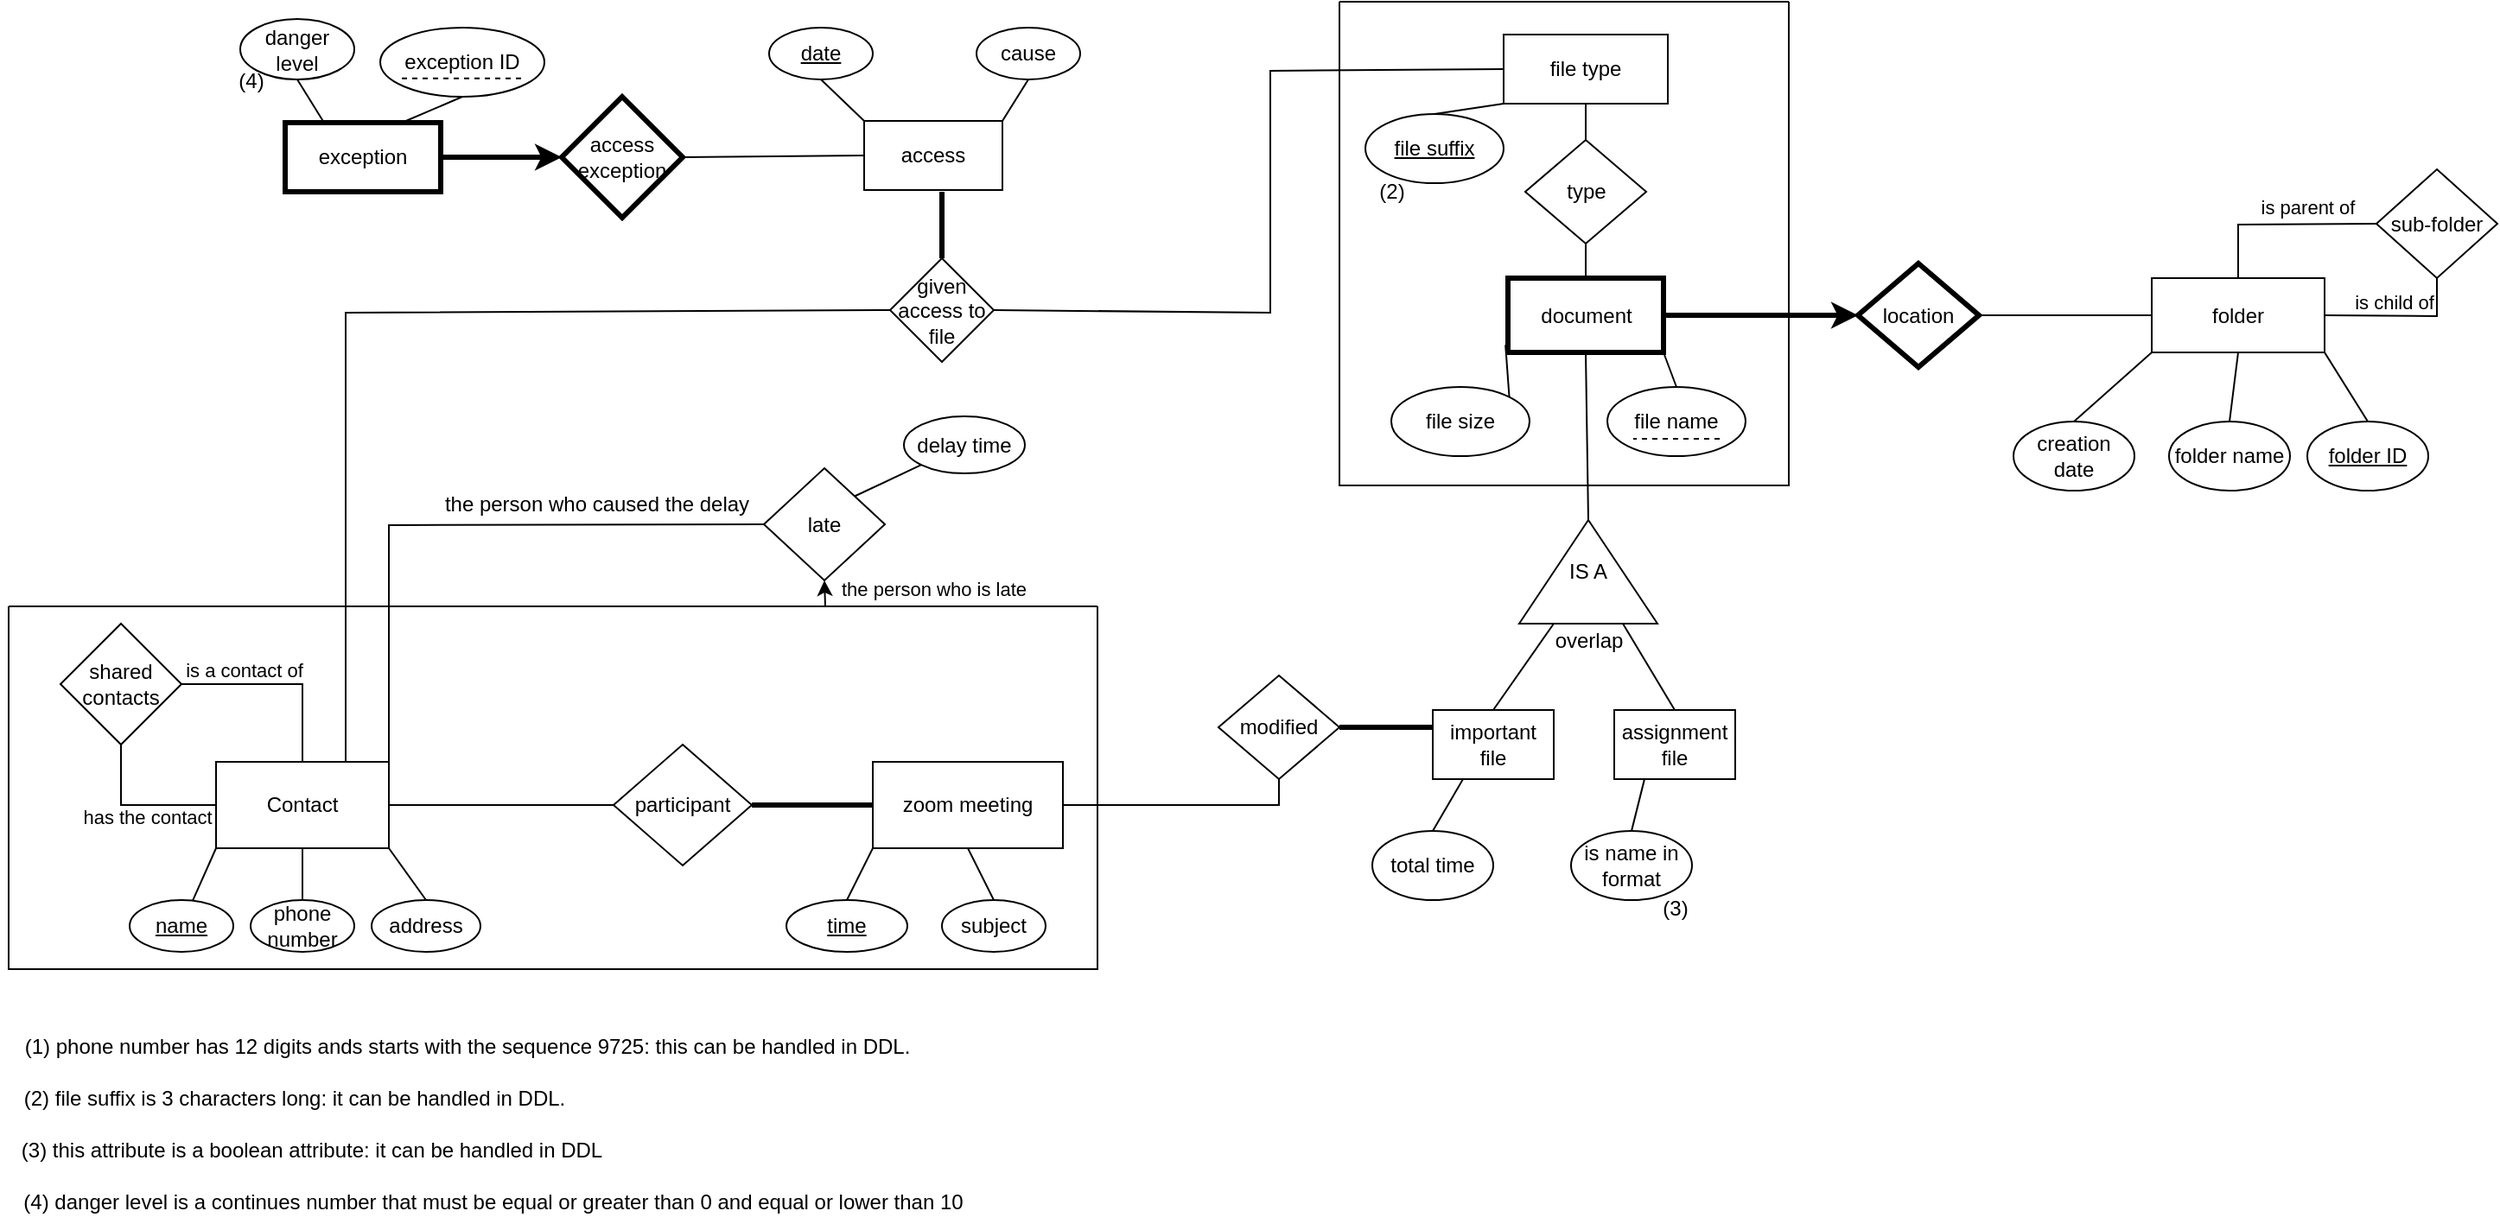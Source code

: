 <mxfile version="26.0.3">
  <diagram id="C5RBs43oDa-KdzZeNtuy" name="Page-1">
    <mxGraphModel dx="2484" dy="505" grid="1" gridSize="10" guides="1" tooltips="1" connect="1" arrows="1" fold="1" page="1" pageScale="1" pageWidth="827" pageHeight="1169" math="0" shadow="0">
      <root>
        <mxCell id="WIyWlLk6GJQsqaUBKTNV-0" />
        <mxCell id="WIyWlLk6GJQsqaUBKTNV-1" parent="WIyWlLk6GJQsqaUBKTNV-0" />
        <mxCell id="j0SL_xLkmIAa-dE_FRkC-13" value="zoom meeting" style="rounded=0;whiteSpace=wrap;html=1;" parent="WIyWlLk6GJQsqaUBKTNV-1" vertex="1">
          <mxGeometry x="-1040" y="460" width="110" height="50" as="geometry" />
        </mxCell>
        <mxCell id="j0SL_xLkmIAa-dE_FRkC-14" value="&lt;u&gt;time&lt;/u&gt;" style="ellipse;whiteSpace=wrap;html=1;" parent="WIyWlLk6GJQsqaUBKTNV-1" vertex="1">
          <mxGeometry x="-1090" y="540" width="70" height="30" as="geometry" />
        </mxCell>
        <mxCell id="j0SL_xLkmIAa-dE_FRkC-15" value="" style="endArrow=none;html=1;rounded=0;exitX=0.5;exitY=0;exitDx=0;exitDy=0;entryX=0;entryY=1;entryDx=0;entryDy=0;" parent="WIyWlLk6GJQsqaUBKTNV-1" source="j0SL_xLkmIAa-dE_FRkC-14" target="j0SL_xLkmIAa-dE_FRkC-13" edge="1">
          <mxGeometry width="50" height="50" relative="1" as="geometry">
            <mxPoint x="-1170" y="510" as="sourcePoint" />
            <mxPoint x="-1120" y="460" as="targetPoint" />
          </mxGeometry>
        </mxCell>
        <mxCell id="j0SL_xLkmIAa-dE_FRkC-17" value="subject" style="ellipse;whiteSpace=wrap;html=1;" parent="WIyWlLk6GJQsqaUBKTNV-1" vertex="1">
          <mxGeometry x="-1000" y="540" width="60" height="30" as="geometry" />
        </mxCell>
        <mxCell id="j0SL_xLkmIAa-dE_FRkC-18" value="" style="endArrow=none;html=1;rounded=0;entryX=0.5;entryY=1;entryDx=0;entryDy=0;exitX=0.5;exitY=0;exitDx=0;exitDy=0;" parent="WIyWlLk6GJQsqaUBKTNV-1" source="j0SL_xLkmIAa-dE_FRkC-17" target="j0SL_xLkmIAa-dE_FRkC-13" edge="1">
          <mxGeometry width="50" height="50" relative="1" as="geometry">
            <mxPoint x="-1170" y="510" as="sourcePoint" />
            <mxPoint x="-1120" y="460" as="targetPoint" />
          </mxGeometry>
        </mxCell>
        <mxCell id="j0SL_xLkmIAa-dE_FRkC-19" value="participant" style="rhombus;whiteSpace=wrap;html=1;" parent="WIyWlLk6GJQsqaUBKTNV-1" vertex="1">
          <mxGeometry x="-1190" y="450" width="80" height="70" as="geometry" />
        </mxCell>
        <mxCell id="j0SL_xLkmIAa-dE_FRkC-22" value="" style="endArrow=none;html=1;rounded=0;exitX=1;exitY=0.5;exitDx=0;exitDy=0;entryX=0;entryY=0.5;entryDx=0;entryDy=0;strokeWidth=3;" parent="WIyWlLk6GJQsqaUBKTNV-1" source="j0SL_xLkmIAa-dE_FRkC-19" target="j0SL_xLkmIAa-dE_FRkC-13" edge="1">
          <mxGeometry width="50" height="50" relative="1" as="geometry">
            <mxPoint x="-1170" y="510" as="sourcePoint" />
            <mxPoint x="-1120" y="460" as="targetPoint" />
          </mxGeometry>
        </mxCell>
        <mxCell id="j0SL_xLkmIAa-dE_FRkC-25" value="" style="endArrow=none;html=1;rounded=0;entryX=0;entryY=0.5;entryDx=0;entryDy=0;exitX=1;exitY=0.5;exitDx=0;exitDy=0;" parent="WIyWlLk6GJQsqaUBKTNV-1" source="j0SL_xLkmIAa-dE_FRkC-0" target="j0SL_xLkmIAa-dE_FRkC-19" edge="1">
          <mxGeometry width="50" height="50" relative="1" as="geometry">
            <mxPoint x="-1250" y="485" as="sourcePoint" />
            <mxPoint x="-1210" y="460" as="targetPoint" />
          </mxGeometry>
        </mxCell>
        <mxCell id="j0SL_xLkmIAa-dE_FRkC-45" value="late" style="rhombus;whiteSpace=wrap;html=1;strokeWidth=1;" parent="WIyWlLk6GJQsqaUBKTNV-1" vertex="1">
          <mxGeometry x="-1103" y="290" width="70" height="65" as="geometry" />
        </mxCell>
        <mxCell id="j0SL_xLkmIAa-dE_FRkC-47" value="" style="endArrow=none;html=1;rounded=0;entryX=0;entryY=0.5;entryDx=0;entryDy=0;exitX=1;exitY=0;exitDx=0;exitDy=0;" parent="WIyWlLk6GJQsqaUBKTNV-1" source="j0SL_xLkmIAa-dE_FRkC-0" target="j0SL_xLkmIAa-dE_FRkC-45" edge="1">
          <mxGeometry width="50" height="50" relative="1" as="geometry">
            <mxPoint x="-1320" y="375" as="sourcePoint" />
            <mxPoint x="-980" y="340" as="targetPoint" />
            <Array as="points">
              <mxPoint x="-1320" y="323" />
            </Array>
          </mxGeometry>
        </mxCell>
        <mxCell id="j0SL_xLkmIAa-dE_FRkC-49" value="the person who is late" style="edgeLabel;html=1;align=center;verticalAlign=middle;resizable=0;points=[];" parent="j0SL_xLkmIAa-dE_FRkC-47" vertex="1" connectable="0">
          <mxGeometry x="0.348" y="3" relative="1" as="geometry">
            <mxPoint x="213" y="40" as="offset" />
          </mxGeometry>
        </mxCell>
        <mxCell id="j0SL_xLkmIAa-dE_FRkC-51" value="" style="endArrow=none;html=1;rounded=0;exitX=1;exitY=0;exitDx=0;exitDy=0;" parent="WIyWlLk6GJQsqaUBKTNV-1" source="j0SL_xLkmIAa-dE_FRkC-45" target="j0SL_xLkmIAa-dE_FRkC-52" edge="1">
          <mxGeometry width="50" height="50" relative="1" as="geometry">
            <mxPoint x="-902" y="335" as="sourcePoint" />
            <mxPoint x="-872" y="343" as="targetPoint" />
          </mxGeometry>
        </mxCell>
        <mxCell id="j0SL_xLkmIAa-dE_FRkC-52" value="delay time" style="ellipse;whiteSpace=wrap;html=1;" parent="WIyWlLk6GJQsqaUBKTNV-1" vertex="1">
          <mxGeometry x="-1022" y="260" width="70" height="33" as="geometry" />
        </mxCell>
        <mxCell id="j0SL_xLkmIAa-dE_FRkC-53" value="folder" style="rounded=0;whiteSpace=wrap;html=1;" parent="WIyWlLk6GJQsqaUBKTNV-1" vertex="1">
          <mxGeometry x="-300" y="180" width="100" height="43" as="geometry" />
        </mxCell>
        <mxCell id="j0SL_xLkmIAa-dE_FRkC-54" value="&lt;u&gt;folder ID&lt;/u&gt;" style="ellipse;whiteSpace=wrap;html=1;" parent="WIyWlLk6GJQsqaUBKTNV-1" vertex="1">
          <mxGeometry x="-210" y="263" width="70" height="40" as="geometry" />
        </mxCell>
        <mxCell id="j0SL_xLkmIAa-dE_FRkC-55" value="" style="endArrow=none;html=1;rounded=0;entryX=1;entryY=1;entryDx=0;entryDy=0;exitX=0.5;exitY=0;exitDx=0;exitDy=0;" parent="WIyWlLk6GJQsqaUBKTNV-1" source="j0SL_xLkmIAa-dE_FRkC-54" target="j0SL_xLkmIAa-dE_FRkC-53" edge="1">
          <mxGeometry width="50" height="50" relative="1" as="geometry">
            <mxPoint x="-150" y="313" as="sourcePoint" />
            <mxPoint x="-100" y="263" as="targetPoint" />
          </mxGeometry>
        </mxCell>
        <mxCell id="j0SL_xLkmIAa-dE_FRkC-56" value="folder name" style="ellipse;whiteSpace=wrap;html=1;" parent="WIyWlLk6GJQsqaUBKTNV-1" vertex="1">
          <mxGeometry x="-290" y="263" width="70" height="40" as="geometry" />
        </mxCell>
        <mxCell id="j0SL_xLkmIAa-dE_FRkC-57" value="" style="endArrow=none;html=1;rounded=0;entryX=0.5;entryY=1;entryDx=0;entryDy=0;exitX=0.5;exitY=0;exitDx=0;exitDy=0;" parent="WIyWlLk6GJQsqaUBKTNV-1" source="j0SL_xLkmIAa-dE_FRkC-56" target="j0SL_xLkmIAa-dE_FRkC-53" edge="1">
          <mxGeometry width="50" height="50" relative="1" as="geometry">
            <mxPoint x="-150" y="313" as="sourcePoint" />
            <mxPoint x="-100" y="263" as="targetPoint" />
          </mxGeometry>
        </mxCell>
        <mxCell id="j0SL_xLkmIAa-dE_FRkC-58" value="creation date" style="ellipse;whiteSpace=wrap;html=1;" parent="WIyWlLk6GJQsqaUBKTNV-1" vertex="1">
          <mxGeometry x="-380" y="263" width="70" height="40" as="geometry" />
        </mxCell>
        <mxCell id="j0SL_xLkmIAa-dE_FRkC-59" value="" style="endArrow=none;html=1;rounded=0;entryX=0;entryY=1;entryDx=0;entryDy=0;exitX=0.5;exitY=0;exitDx=0;exitDy=0;" parent="WIyWlLk6GJQsqaUBKTNV-1" source="j0SL_xLkmIAa-dE_FRkC-58" target="j0SL_xLkmIAa-dE_FRkC-53" edge="1">
          <mxGeometry width="50" height="50" relative="1" as="geometry">
            <mxPoint x="-150" y="313" as="sourcePoint" />
            <mxPoint x="-100" y="263" as="targetPoint" />
          </mxGeometry>
        </mxCell>
        <mxCell id="j0SL_xLkmIAa-dE_FRkC-61" value="sub-folder" style="rhombus;whiteSpace=wrap;html=1;" parent="WIyWlLk6GJQsqaUBKTNV-1" vertex="1">
          <mxGeometry x="-170" y="117" width="70" height="63" as="geometry" />
        </mxCell>
        <mxCell id="j0SL_xLkmIAa-dE_FRkC-62" value="" style="endArrow=none;html=1;rounded=0;exitX=0.5;exitY=0;exitDx=0;exitDy=0;entryX=0;entryY=0.5;entryDx=0;entryDy=0;" parent="WIyWlLk6GJQsqaUBKTNV-1" source="j0SL_xLkmIAa-dE_FRkC-53" target="j0SL_xLkmIAa-dE_FRkC-61" edge="1">
          <mxGeometry width="50" height="50" relative="1" as="geometry">
            <mxPoint x="-260" y="188" as="sourcePoint" />
            <mxPoint x="-210" y="138" as="targetPoint" />
            <Array as="points">
              <mxPoint x="-250" y="149" />
            </Array>
          </mxGeometry>
        </mxCell>
        <mxCell id="j0SL_xLkmIAa-dE_FRkC-63" value="" style="endArrow=none;html=1;rounded=0;entryX=0.5;entryY=1;entryDx=0;entryDy=0;exitX=1;exitY=0.5;exitDx=0;exitDy=0;" parent="WIyWlLk6GJQsqaUBKTNV-1" source="j0SL_xLkmIAa-dE_FRkC-53" target="j0SL_xLkmIAa-dE_FRkC-61" edge="1">
          <mxGeometry width="50" height="50" relative="1" as="geometry">
            <mxPoint x="-190" y="273" as="sourcePoint" />
            <mxPoint x="-140" y="223" as="targetPoint" />
            <Array as="points">
              <mxPoint x="-135" y="202" />
            </Array>
          </mxGeometry>
        </mxCell>
        <mxCell id="j0SL_xLkmIAa-dE_FRkC-64" value="is parent of" style="edgeLabel;html=1;align=center;verticalAlign=middle;resizable=0;points=[];" parent="j0SL_xLkmIAa-dE_FRkC-63" vertex="1" connectable="0">
          <mxGeometry x="-0.046" relative="1" as="geometry">
            <mxPoint x="-52" y="-63" as="offset" />
          </mxGeometry>
        </mxCell>
        <mxCell id="j0SL_xLkmIAa-dE_FRkC-65" value="is child of" style="edgeLabel;html=1;align=center;verticalAlign=middle;resizable=0;points=[];" parent="j0SL_xLkmIAa-dE_FRkC-63" vertex="1" connectable="0">
          <mxGeometry x="-0.023" y="-1" relative="1" as="geometry">
            <mxPoint x="-3" y="-9" as="offset" />
          </mxGeometry>
        </mxCell>
        <mxCell id="j0SL_xLkmIAa-dE_FRkC-71" value="" style="group" parent="WIyWlLk6GJQsqaUBKTNV-1" vertex="1" connectable="0">
          <mxGeometry x="-755" y="85" width="80" height="40" as="geometry" />
        </mxCell>
        <mxCell id="j0SL_xLkmIAa-dE_FRkC-72" value="&lt;u&gt;file suffix&lt;/u&gt;" style="ellipse;whiteSpace=wrap;html=1;" parent="j0SL_xLkmIAa-dE_FRkC-71" vertex="1">
          <mxGeometry width="80" height="40" as="geometry" />
        </mxCell>
        <mxCell id="j0SL_xLkmIAa-dE_FRkC-77" value="" style="endArrow=none;html=1;rounded=0;exitX=0.5;exitY=0;exitDx=0;exitDy=0;entryX=0;entryY=1;entryDx=0;entryDy=0;" parent="WIyWlLk6GJQsqaUBKTNV-1" source="j0SL_xLkmIAa-dE_FRkC-72" target="dcjSAABYrTXb6upPmTin-0" edge="1">
          <mxGeometry width="50" height="50" relative="1" as="geometry">
            <mxPoint x="-730" y="139" as="sourcePoint" />
            <mxPoint x="-750" y="59" as="targetPoint" />
          </mxGeometry>
        </mxCell>
        <mxCell id="j0SL_xLkmIAa-dE_FRkC-79" value="location" style="rhombus;whiteSpace=wrap;html=1;strokeWidth=3;" parent="WIyWlLk6GJQsqaUBKTNV-1" vertex="1">
          <mxGeometry x="-470" y="171.5" width="70" height="60" as="geometry" />
        </mxCell>
        <mxCell id="j0SL_xLkmIAa-dE_FRkC-81" value="" style="endArrow=none;html=1;rounded=0;entryX=1;entryY=0.5;entryDx=0;entryDy=0;exitX=0;exitY=0.5;exitDx=0;exitDy=0;" parent="WIyWlLk6GJQsqaUBKTNV-1" source="j0SL_xLkmIAa-dE_FRkC-53" target="j0SL_xLkmIAa-dE_FRkC-79" edge="1">
          <mxGeometry width="50" height="50" relative="1" as="geometry">
            <mxPoint x="-410" y="301" as="sourcePoint" />
            <mxPoint x="-400" y="197.5" as="targetPoint" />
          </mxGeometry>
        </mxCell>
        <mxCell id="j0SL_xLkmIAa-dE_FRkC-85" value="IS A" style="triangle;whiteSpace=wrap;html=1;direction=north;" parent="WIyWlLk6GJQsqaUBKTNV-1" vertex="1">
          <mxGeometry x="-666" y="320" width="80" height="60" as="geometry" />
        </mxCell>
        <mxCell id="j0SL_xLkmIAa-dE_FRkC-86" value="" style="endArrow=none;html=1;rounded=0;entryX=0;entryY=0.75;entryDx=0;entryDy=0;exitX=0.5;exitY=0;exitDx=0;exitDy=0;" parent="WIyWlLk6GJQsqaUBKTNV-1" source="j0SL_xLkmIAa-dE_FRkC-89" target="j0SL_xLkmIAa-dE_FRkC-85" edge="1">
          <mxGeometry width="50" height="50" relative="1" as="geometry">
            <mxPoint x="-501" y="360" as="sourcePoint" />
            <mxPoint x="-451" y="310" as="targetPoint" />
          </mxGeometry>
        </mxCell>
        <mxCell id="j0SL_xLkmIAa-dE_FRkC-88" value="" style="endArrow=none;html=1;rounded=0;entryX=0;entryY=0.25;entryDx=0;entryDy=0;exitX=0.5;exitY=0;exitDx=0;exitDy=0;" parent="WIyWlLk6GJQsqaUBKTNV-1" source="j0SL_xLkmIAa-dE_FRkC-90" target="j0SL_xLkmIAa-dE_FRkC-85" edge="1">
          <mxGeometry width="50" height="50" relative="1" as="geometry">
            <mxPoint x="-681" y="440" as="sourcePoint" />
            <mxPoint x="-451" y="310" as="targetPoint" />
          </mxGeometry>
        </mxCell>
        <mxCell id="j0SL_xLkmIAa-dE_FRkC-89" value="assignment file" style="rounded=0;whiteSpace=wrap;html=1;" parent="WIyWlLk6GJQsqaUBKTNV-1" vertex="1">
          <mxGeometry x="-611" y="430" width="70" height="40" as="geometry" />
        </mxCell>
        <mxCell id="j0SL_xLkmIAa-dE_FRkC-90" value="important file" style="rounded=0;whiteSpace=wrap;html=1;" parent="WIyWlLk6GJQsqaUBKTNV-1" vertex="1">
          <mxGeometry x="-716" y="430" width="70" height="40" as="geometry" />
        </mxCell>
        <mxCell id="j0SL_xLkmIAa-dE_FRkC-92" value="overlap" style="text;html=1;align=center;verticalAlign=middle;resizable=0;points=[];autosize=1;strokeColor=none;fillColor=none;" parent="WIyWlLk6GJQsqaUBKTNV-1" vertex="1">
          <mxGeometry x="-656" y="375" width="60" height="30" as="geometry" />
        </mxCell>
        <mxCell id="j0SL_xLkmIAa-dE_FRkC-93" value="" style="endArrow=none;html=1;rounded=0;entryX=0.25;entryY=1;entryDx=0;entryDy=0;exitX=0.5;exitY=0;exitDx=0;exitDy=0;" parent="WIyWlLk6GJQsqaUBKTNV-1" source="j0SL_xLkmIAa-dE_FRkC-94" target="j0SL_xLkmIAa-dE_FRkC-90" edge="1">
          <mxGeometry width="50" height="50" relative="1" as="geometry">
            <mxPoint x="-531" y="390" as="sourcePoint" />
            <mxPoint x="-481" y="340" as="targetPoint" />
          </mxGeometry>
        </mxCell>
        <mxCell id="j0SL_xLkmIAa-dE_FRkC-94" value="total time" style="ellipse;whiteSpace=wrap;html=1;" parent="WIyWlLk6GJQsqaUBKTNV-1" vertex="1">
          <mxGeometry x="-751" y="500" width="70" height="40" as="geometry" />
        </mxCell>
        <mxCell id="j0SL_xLkmIAa-dE_FRkC-95" value="is name in format" style="ellipse;whiteSpace=wrap;html=1;" parent="WIyWlLk6GJQsqaUBKTNV-1" vertex="1">
          <mxGeometry x="-636" y="500" width="70" height="40" as="geometry" />
        </mxCell>
        <mxCell id="j0SL_xLkmIAa-dE_FRkC-96" value="" style="endArrow=none;html=1;rounded=0;entryX=0.25;entryY=1;entryDx=0;entryDy=0;exitX=0.5;exitY=0;exitDx=0;exitDy=0;" parent="WIyWlLk6GJQsqaUBKTNV-1" source="j0SL_xLkmIAa-dE_FRkC-95" target="j0SL_xLkmIAa-dE_FRkC-89" edge="1">
          <mxGeometry width="50" height="50" relative="1" as="geometry">
            <mxPoint x="-531" y="450" as="sourcePoint" />
            <mxPoint x="-481" y="400" as="targetPoint" />
          </mxGeometry>
        </mxCell>
        <mxCell id="j0SL_xLkmIAa-dE_FRkC-97" value="modified" style="rhombus;whiteSpace=wrap;html=1;" parent="WIyWlLk6GJQsqaUBKTNV-1" vertex="1">
          <mxGeometry x="-840" y="410" width="70" height="60" as="geometry" />
        </mxCell>
        <mxCell id="j0SL_xLkmIAa-dE_FRkC-98" value="" style="endArrow=none;html=1;rounded=0;exitX=1;exitY=0.5;exitDx=0;exitDy=0;entryX=0;entryY=0.25;entryDx=0;entryDy=0;strokeWidth=3;" parent="WIyWlLk6GJQsqaUBKTNV-1" source="j0SL_xLkmIAa-dE_FRkC-97" target="j0SL_xLkmIAa-dE_FRkC-90" edge="1">
          <mxGeometry width="50" height="50" relative="1" as="geometry">
            <mxPoint x="-650" y="420" as="sourcePoint" />
            <mxPoint x="-600" y="370" as="targetPoint" />
          </mxGeometry>
        </mxCell>
        <mxCell id="j0SL_xLkmIAa-dE_FRkC-103" value="given access to file" style="rhombus;whiteSpace=wrap;html=1;strokeWidth=1;" parent="WIyWlLk6GJQsqaUBKTNV-1" vertex="1">
          <mxGeometry x="-1030" y="168.5" width="60" height="60" as="geometry" />
        </mxCell>
        <mxCell id="j0SL_xLkmIAa-dE_FRkC-104" value="" style="endArrow=none;html=1;rounded=0;exitX=1;exitY=0.5;exitDx=0;exitDy=0;entryX=0;entryY=0.5;entryDx=0;entryDy=0;" parent="WIyWlLk6GJQsqaUBKTNV-1" source="j0SL_xLkmIAa-dE_FRkC-103" target="dcjSAABYrTXb6upPmTin-0" edge="1">
          <mxGeometry width="50" height="50" relative="1" as="geometry">
            <mxPoint x="-830" y="360" as="sourcePoint" />
            <mxPoint x="-810" y="199" as="targetPoint" />
            <Array as="points">
              <mxPoint x="-810" y="200" />
              <mxPoint x="-810" y="60" />
            </Array>
          </mxGeometry>
        </mxCell>
        <mxCell id="j0SL_xLkmIAa-dE_FRkC-105" value="" style="endArrow=none;html=1;rounded=0;entryX=0;entryY=0.5;entryDx=0;entryDy=0;exitX=0.75;exitY=0;exitDx=0;exitDy=0;" parent="WIyWlLk6GJQsqaUBKTNV-1" source="j0SL_xLkmIAa-dE_FRkC-0" target="j0SL_xLkmIAa-dE_FRkC-103" edge="1">
          <mxGeometry width="50" height="50" relative="1" as="geometry">
            <mxPoint x="-1240" y="200" as="sourcePoint" />
            <mxPoint x="-780" y="310" as="targetPoint" />
            <Array as="points">
              <mxPoint x="-1345" y="200" />
            </Array>
          </mxGeometry>
        </mxCell>
        <mxCell id="j0SL_xLkmIAa-dE_FRkC-126" value="" style="endArrow=none;html=1;rounded=0;exitX=0.5;exitY=0;exitDx=0;exitDy=0;strokeWidth=3;" parent="WIyWlLk6GJQsqaUBKTNV-1" source="j0SL_xLkmIAa-dE_FRkC-103" edge="1">
          <mxGeometry width="50" height="50" relative="1" as="geometry">
            <mxPoint x="-1030" y="190" as="sourcePoint" />
            <mxPoint x="-1000" y="130" as="targetPoint" />
          </mxGeometry>
        </mxCell>
        <mxCell id="j0SL_xLkmIAa-dE_FRkC-132" value="(1) phone number has 12 digits ands starts with the sequence 9725: this can be handled in DDL." style="text;html=1;align=center;verticalAlign=middle;resizable=0;points=[];autosize=1;strokeColor=none;fillColor=none;" parent="WIyWlLk6GJQsqaUBKTNV-1" vertex="1">
          <mxGeometry x="-1545" y="610" width="540" height="30" as="geometry" />
        </mxCell>
        <mxCell id="j0SL_xLkmIAa-dE_FRkC-134" value="(2)" style="text;html=1;align=center;verticalAlign=middle;resizable=0;points=[];autosize=1;strokeColor=none;fillColor=none;" parent="WIyWlLk6GJQsqaUBKTNV-1" vertex="1">
          <mxGeometry x="-760" y="115" width="40" height="30" as="geometry" />
        </mxCell>
        <mxCell id="j0SL_xLkmIAa-dE_FRkC-135" value="(2) file suffix is 3 characters long: it can be handled in DDL." style="text;html=1;align=center;verticalAlign=middle;resizable=0;points=[];autosize=1;strokeColor=none;fillColor=none;" parent="WIyWlLk6GJQsqaUBKTNV-1" vertex="1">
          <mxGeometry x="-1545" y="640" width="340" height="30" as="geometry" />
        </mxCell>
        <mxCell id="j0SL_xLkmIAa-dE_FRkC-136" value="(3)" style="text;html=1;align=center;verticalAlign=middle;resizable=0;points=[];autosize=1;strokeColor=none;fillColor=none;" parent="WIyWlLk6GJQsqaUBKTNV-1" vertex="1">
          <mxGeometry x="-596" y="530" width="40" height="30" as="geometry" />
        </mxCell>
        <mxCell id="j0SL_xLkmIAa-dE_FRkC-137" value="(3) this attribute is a boolean attribute: it can be handled in DDL" style="text;html=1;align=center;verticalAlign=middle;resizable=0;points=[];autosize=1;strokeColor=none;fillColor=none;" parent="WIyWlLk6GJQsqaUBKTNV-1" vertex="1">
          <mxGeometry x="-1545" y="670" width="360" height="30" as="geometry" />
        </mxCell>
        <mxCell id="j0SL_xLkmIAa-dE_FRkC-139" value="(4) danger level is a continues number that must be equal or greater than 0 and equal or lower than 10" style="text;html=1;align=center;verticalAlign=middle;resizable=0;points=[];autosize=1;strokeColor=none;fillColor=none;" parent="WIyWlLk6GJQsqaUBKTNV-1" vertex="1">
          <mxGeometry x="-1545" y="700" width="570" height="30" as="geometry" />
        </mxCell>
        <mxCell id="j0SL_xLkmIAa-dE_FRkC-0" value="Contact" style="rounded=0;whiteSpace=wrap;html=1;" parent="WIyWlLk6GJQsqaUBKTNV-1" vertex="1">
          <mxGeometry x="-1420" y="460" width="100" height="50" as="geometry" />
        </mxCell>
        <mxCell id="j0SL_xLkmIAa-dE_FRkC-1" value="" style="endArrow=none;html=1;rounded=0;exitX=0;exitY=1;exitDx=0;exitDy=0;" parent="WIyWlLk6GJQsqaUBKTNV-1" source="j0SL_xLkmIAa-dE_FRkC-0" target="j0SL_xLkmIAa-dE_FRkC-2" edge="1">
          <mxGeometry width="50" height="50" relative="1" as="geometry">
            <mxPoint x="-1430" y="560" as="sourcePoint" />
            <mxPoint x="-1420" y="510" as="targetPoint" />
          </mxGeometry>
        </mxCell>
        <mxCell id="j0SL_xLkmIAa-dE_FRkC-2" value="&lt;u&gt;name&lt;/u&gt;" style="ellipse;whiteSpace=wrap;html=1;" parent="WIyWlLk6GJQsqaUBKTNV-1" vertex="1">
          <mxGeometry x="-1470" y="540" width="60" height="30" as="geometry" />
        </mxCell>
        <mxCell id="j0SL_xLkmIAa-dE_FRkC-3" value="" style="endArrow=none;html=1;rounded=0;entryX=1;entryY=1;entryDx=0;entryDy=0;exitX=0.5;exitY=0;exitDx=0;exitDy=0;" parent="WIyWlLk6GJQsqaUBKTNV-1" source="j0SL_xLkmIAa-dE_FRkC-4" target="j0SL_xLkmIAa-dE_FRkC-0" edge="1">
          <mxGeometry width="50" height="50" relative="1" as="geometry">
            <mxPoint x="-1390" y="540" as="sourcePoint" />
            <mxPoint x="-1340" y="490" as="targetPoint" />
          </mxGeometry>
        </mxCell>
        <mxCell id="j0SL_xLkmIAa-dE_FRkC-4" value="address" style="ellipse;whiteSpace=wrap;html=1;" parent="WIyWlLk6GJQsqaUBKTNV-1" vertex="1">
          <mxGeometry x="-1330" y="540" width="63" height="30" as="geometry" />
        </mxCell>
        <mxCell id="j0SL_xLkmIAa-dE_FRkC-5" value="phone number" style="ellipse;whiteSpace=wrap;html=1;" parent="WIyWlLk6GJQsqaUBKTNV-1" vertex="1">
          <mxGeometry x="-1400" y="540" width="60" height="30" as="geometry" />
        </mxCell>
        <mxCell id="j0SL_xLkmIAa-dE_FRkC-6" value="" style="endArrow=none;html=1;rounded=0;entryX=0.5;entryY=1;entryDx=0;entryDy=0;exitX=0.5;exitY=0;exitDx=0;exitDy=0;" parent="WIyWlLk6GJQsqaUBKTNV-1" source="j0SL_xLkmIAa-dE_FRkC-5" target="j0SL_xLkmIAa-dE_FRkC-0" edge="1">
          <mxGeometry width="50" height="50" relative="1" as="geometry">
            <mxPoint x="-1370" y="540" as="sourcePoint" />
            <mxPoint x="-1340" y="490" as="targetPoint" />
          </mxGeometry>
        </mxCell>
        <mxCell id="j0SL_xLkmIAa-dE_FRkC-8" value="" style="endArrow=none;html=1;rounded=0;entryX=0.5;entryY=0;entryDx=0;entryDy=0;exitX=1;exitY=0.5;exitDx=0;exitDy=0;" parent="WIyWlLk6GJQsqaUBKTNV-1" source="j0SL_xLkmIAa-dE_FRkC-7" target="j0SL_xLkmIAa-dE_FRkC-0" edge="1">
          <mxGeometry width="50" height="50" relative="1" as="geometry">
            <mxPoint x="-1390" y="600" as="sourcePoint" />
            <mxPoint x="-1340" y="550" as="targetPoint" />
            <Array as="points">
              <mxPoint x="-1370" y="415" />
            </Array>
          </mxGeometry>
        </mxCell>
        <mxCell id="j0SL_xLkmIAa-dE_FRkC-11" value="is a contact of" style="edgeLabel;html=1;align=center;verticalAlign=middle;resizable=0;points=[];" parent="j0SL_xLkmIAa-dE_FRkC-8" vertex="1" connectable="0">
          <mxGeometry x="-0.376" y="1" relative="1" as="geometry">
            <mxPoint y="-7" as="offset" />
          </mxGeometry>
        </mxCell>
        <mxCell id="j0SL_xLkmIAa-dE_FRkC-10" value="" style="endArrow=none;html=1;rounded=0;entryX=0.5;entryY=1;entryDx=0;entryDy=0;exitX=0;exitY=0.5;exitDx=0;exitDy=0;" parent="WIyWlLk6GJQsqaUBKTNV-1" source="j0SL_xLkmIAa-dE_FRkC-0" target="j0SL_xLkmIAa-dE_FRkC-7" edge="1">
          <mxGeometry width="50" height="50" relative="1" as="geometry">
            <mxPoint x="-1380" y="550" as="sourcePoint" />
            <mxPoint x="-1330" y="500" as="targetPoint" />
            <Array as="points">
              <mxPoint x="-1475" y="485" />
            </Array>
          </mxGeometry>
        </mxCell>
        <mxCell id="j0SL_xLkmIAa-dE_FRkC-12" value="has the contact" style="edgeLabel;html=1;align=center;verticalAlign=middle;resizable=0;points=[];" parent="j0SL_xLkmIAa-dE_FRkC-10" vertex="1" connectable="0">
          <mxGeometry x="0.123" relative="1" as="geometry">
            <mxPoint x="10" y="7" as="offset" />
          </mxGeometry>
        </mxCell>
        <mxCell id="GMhLTBILV3bfu7xbNfCC-0" value="" style="swimlane;startSize=0;container=0;" parent="WIyWlLk6GJQsqaUBKTNV-1" vertex="1">
          <mxGeometry x="-1540" y="370" width="630" height="210" as="geometry" />
        </mxCell>
        <mxCell id="GMhLTBILV3bfu7xbNfCC-1" value="" style="endArrow=none;html=1;rounded=0;entryX=0.5;entryY=1;entryDx=0;entryDy=0;exitX=1;exitY=0.5;exitDx=0;exitDy=0;" parent="WIyWlLk6GJQsqaUBKTNV-1" source="j0SL_xLkmIAa-dE_FRkC-13" target="j0SL_xLkmIAa-dE_FRkC-97" edge="1">
          <mxGeometry width="50" height="50" relative="1" as="geometry">
            <mxPoint x="-860" y="550" as="sourcePoint" />
            <mxPoint x="-810" y="500" as="targetPoint" />
            <Array as="points">
              <mxPoint x="-805" y="485" />
            </Array>
          </mxGeometry>
        </mxCell>
        <mxCell id="GMhLTBILV3bfu7xbNfCC-2" value="the person who caused the delay" style="text;html=1;align=center;verticalAlign=middle;resizable=0;points=[];autosize=1;strokeColor=none;fillColor=none;rotation=0;" parent="WIyWlLk6GJQsqaUBKTNV-1" vertex="1">
          <mxGeometry x="-1300" y="296" width="200" height="30" as="geometry" />
        </mxCell>
        <mxCell id="GMhLTBILV3bfu7xbNfCC-3" value="" style="endArrow=classic;html=1;rounded=0;exitX=0.75;exitY=0;exitDx=0;exitDy=0;entryX=0.5;entryY=1;entryDx=0;entryDy=0;" parent="WIyWlLk6GJQsqaUBKTNV-1" source="GMhLTBILV3bfu7xbNfCC-0" target="j0SL_xLkmIAa-dE_FRkC-45" edge="1">
          <mxGeometry width="50" height="50" relative="1" as="geometry">
            <mxPoint x="-1059.5" y="330" as="sourcePoint" />
            <mxPoint x="-872" y="310" as="targetPoint" />
            <Array as="points" />
          </mxGeometry>
        </mxCell>
        <mxCell id="j0SL_xLkmIAa-dE_FRkC-7" value="shared contacts" style="rhombus;whiteSpace=wrap;html=1;" parent="WIyWlLk6GJQsqaUBKTNV-1" vertex="1">
          <mxGeometry x="-1510" y="380" width="70" height="70" as="geometry" />
        </mxCell>
        <mxCell id="j0SL_xLkmIAa-dE_FRkC-101" value="access" style="rounded=0;whiteSpace=wrap;html=1;strokeWidth=1;" parent="WIyWlLk6GJQsqaUBKTNV-1" vertex="1">
          <mxGeometry x="-1045" y="89" width="80" height="40" as="geometry" />
        </mxCell>
        <mxCell id="j0SL_xLkmIAa-dE_FRkC-107" value="&lt;u&gt;date&lt;/u&gt;" style="ellipse;whiteSpace=wrap;html=1;" parent="WIyWlLk6GJQsqaUBKTNV-1" vertex="1">
          <mxGeometry x="-1100" y="35" width="60" height="30" as="geometry" />
        </mxCell>
        <mxCell id="j0SL_xLkmIAa-dE_FRkC-108" value="" style="endArrow=none;html=1;rounded=0;entryX=0.5;entryY=1;entryDx=0;entryDy=0;exitX=0;exitY=0;exitDx=0;exitDy=0;" parent="WIyWlLk6GJQsqaUBKTNV-1" source="j0SL_xLkmIAa-dE_FRkC-101" target="j0SL_xLkmIAa-dE_FRkC-107" edge="1">
          <mxGeometry width="50" height="50" relative="1" as="geometry">
            <mxPoint x="-840" y="265" as="sourcePoint" />
            <mxPoint x="-790" y="215" as="targetPoint" />
          </mxGeometry>
        </mxCell>
        <mxCell id="j0SL_xLkmIAa-dE_FRkC-109" value="cause" style="ellipse;whiteSpace=wrap;html=1;" parent="WIyWlLk6GJQsqaUBKTNV-1" vertex="1">
          <mxGeometry x="-980" y="35" width="60" height="30" as="geometry" />
        </mxCell>
        <mxCell id="j0SL_xLkmIAa-dE_FRkC-110" value="" style="endArrow=none;html=1;rounded=0;entryX=0.5;entryY=1;entryDx=0;entryDy=0;exitX=1;exitY=0;exitDx=0;exitDy=0;" parent="WIyWlLk6GJQsqaUBKTNV-1" source="j0SL_xLkmIAa-dE_FRkC-101" target="j0SL_xLkmIAa-dE_FRkC-109" edge="1">
          <mxGeometry width="50" height="50" relative="1" as="geometry">
            <mxPoint x="-840" y="265" as="sourcePoint" />
            <mxPoint x="-790" y="215" as="targetPoint" />
          </mxGeometry>
        </mxCell>
        <mxCell id="j0SL_xLkmIAa-dE_FRkC-116" value="access exception" style="rhombus;whiteSpace=wrap;html=1;strokeWidth=3;" parent="WIyWlLk6GJQsqaUBKTNV-1" vertex="1">
          <mxGeometry x="-1220" y="75" width="70" height="70" as="geometry" />
        </mxCell>
        <mxCell id="j0SL_xLkmIAa-dE_FRkC-117" value="exception" style="rounded=0;whiteSpace=wrap;html=1;strokeWidth=3;" parent="WIyWlLk6GJQsqaUBKTNV-1" vertex="1">
          <mxGeometry x="-1380" y="90" width="90" height="40" as="geometry" />
        </mxCell>
        <mxCell id="j0SL_xLkmIAa-dE_FRkC-123" value="" style="endArrow=none;html=1;rounded=0;entryX=0;entryY=0.5;entryDx=0;entryDy=0;exitX=1;exitY=0.5;exitDx=0;exitDy=0;" parent="WIyWlLk6GJQsqaUBKTNV-1" source="j0SL_xLkmIAa-dE_FRkC-116" target="j0SL_xLkmIAa-dE_FRkC-101" edge="1">
          <mxGeometry width="50" height="50" relative="1" as="geometry">
            <mxPoint x="-1040" y="305" as="sourcePoint" />
            <mxPoint x="-990" y="255" as="targetPoint" />
          </mxGeometry>
        </mxCell>
        <mxCell id="j0SL_xLkmIAa-dE_FRkC-129" value="" style="endArrow=none;html=1;rounded=0;entryX=0.5;entryY=1;entryDx=0;entryDy=0;exitX=0.25;exitY=0;exitDx=0;exitDy=0;" parent="WIyWlLk6GJQsqaUBKTNV-1" source="j0SL_xLkmIAa-dE_FRkC-117" target="j0SL_xLkmIAa-dE_FRkC-128" edge="1">
          <mxGeometry width="50" height="50" relative="1" as="geometry">
            <mxPoint x="-1085" y="331" as="sourcePoint" />
            <mxPoint x="-1035" y="281" as="targetPoint" />
          </mxGeometry>
        </mxCell>
        <mxCell id="j0SL_xLkmIAa-dE_FRkC-130" value="" style="endArrow=none;html=1;rounded=0;entryX=0.5;entryY=1;entryDx=0;entryDy=0;exitX=0.75;exitY=0;exitDx=0;exitDy=0;" parent="WIyWlLk6GJQsqaUBKTNV-1" source="j0SL_xLkmIAa-dE_FRkC-117" target="j0SL_xLkmIAa-dE_FRkC-127" edge="1">
          <mxGeometry width="50" height="50" relative="1" as="geometry">
            <mxPoint x="-1085" y="331" as="sourcePoint" />
            <mxPoint x="-1035" y="281" as="targetPoint" />
          </mxGeometry>
        </mxCell>
        <mxCell id="j0SL_xLkmIAa-dE_FRkC-127" value="exception ID" style="ellipse;whiteSpace=wrap;html=1;" parent="WIyWlLk6GJQsqaUBKTNV-1" vertex="1">
          <mxGeometry x="-1325" y="35" width="95" height="40" as="geometry" />
        </mxCell>
        <mxCell id="j0SL_xLkmIAa-dE_FRkC-128" value="danger level" style="ellipse;whiteSpace=wrap;html=1;" parent="WIyWlLk6GJQsqaUBKTNV-1" vertex="1">
          <mxGeometry x="-1406" y="30" width="66" height="35" as="geometry" />
        </mxCell>
        <mxCell id="j0SL_xLkmIAa-dE_FRkC-131" value="" style="endArrow=none;dashed=1;html=1;rounded=0;" parent="WIyWlLk6GJQsqaUBKTNV-1" edge="1">
          <mxGeometry width="50" height="50" relative="1" as="geometry">
            <mxPoint x="-1312.5" y="64.38" as="sourcePoint" />
            <mxPoint x="-1242.5" y="64.38" as="targetPoint" />
          </mxGeometry>
        </mxCell>
        <mxCell id="j0SL_xLkmIAa-dE_FRkC-138" value="(4)" style="text;html=1;align=center;verticalAlign=middle;resizable=0;points=[];autosize=1;strokeColor=none;fillColor=none;" parent="WIyWlLk6GJQsqaUBKTNV-1" vertex="1">
          <mxGeometry x="-1420" y="51" width="40" height="30" as="geometry" />
        </mxCell>
        <mxCell id="GMhLTBILV3bfu7xbNfCC-4" value="" style="endArrow=classic;html=1;rounded=0;entryX=0;entryY=0.5;entryDx=0;entryDy=0;exitX=1;exitY=0.5;exitDx=0;exitDy=0;strokeWidth=3;" parent="WIyWlLk6GJQsqaUBKTNV-1" source="j0SL_xLkmIAa-dE_FRkC-117" target="j0SL_xLkmIAa-dE_FRkC-116" edge="1">
          <mxGeometry width="50" height="50" relative="1" as="geometry">
            <mxPoint x="-840" y="250" as="sourcePoint" />
            <mxPoint x="-790" y="200" as="targetPoint" />
          </mxGeometry>
        </mxCell>
        <mxCell id="dcjSAABYrTXb6upPmTin-0" value="file type" style="rounded=0;whiteSpace=wrap;html=1;" parent="WIyWlLk6GJQsqaUBKTNV-1" vertex="1">
          <mxGeometry x="-675" y="39" width="95" height="40" as="geometry" />
        </mxCell>
        <mxCell id="dcjSAABYrTXb6upPmTin-1" value="" style="swimlane;startSize=0;" parent="WIyWlLk6GJQsqaUBKTNV-1" vertex="1">
          <mxGeometry x="-770" y="20" width="260" height="280" as="geometry" />
        </mxCell>
        <mxCell id="j0SL_xLkmIAa-dE_FRkC-60" value="document" style="rounded=0;whiteSpace=wrap;html=1;strokeWidth=3;" parent="dcjSAABYrTXb6upPmTin-1" vertex="1">
          <mxGeometry x="97.5" y="160" width="90" height="43" as="geometry" />
        </mxCell>
        <mxCell id="j0SL_xLkmIAa-dE_FRkC-70" value="" style="group" parent="dcjSAABYrTXb6upPmTin-1" vertex="1" connectable="0">
          <mxGeometry x="155" y="223" width="80" height="40" as="geometry" />
        </mxCell>
        <mxCell id="j0SL_xLkmIAa-dE_FRkC-67" value="file name" style="ellipse;whiteSpace=wrap;html=1;" parent="j0SL_xLkmIAa-dE_FRkC-70" vertex="1">
          <mxGeometry width="80" height="40" as="geometry" />
        </mxCell>
        <mxCell id="j0SL_xLkmIAa-dE_FRkC-69" value="" style="endArrow=none;dashed=1;html=1;rounded=0;" parent="j0SL_xLkmIAa-dE_FRkC-70" edge="1">
          <mxGeometry width="50" height="50" relative="1" as="geometry">
            <mxPoint x="65" y="30" as="sourcePoint" />
            <mxPoint x="14.998" y="29.995" as="targetPoint" />
          </mxGeometry>
        </mxCell>
        <mxCell id="j0SL_xLkmIAa-dE_FRkC-78" value="" style="endArrow=none;html=1;rounded=0;entryX=1;entryY=1;entryDx=0;entryDy=0;exitX=0.5;exitY=0;exitDx=0;exitDy=0;" parent="dcjSAABYrTXb6upPmTin-1" source="j0SL_xLkmIAa-dE_FRkC-67" target="j0SL_xLkmIAa-dE_FRkC-60" edge="1">
          <mxGeometry width="50" height="50" relative="1" as="geometry">
            <mxPoint x="305" y="283" as="sourcePoint" />
            <mxPoint x="355" y="233" as="targetPoint" />
          </mxGeometry>
        </mxCell>
        <mxCell id="j0SL_xLkmIAa-dE_FRkC-83" value="" style="endArrow=none;html=1;rounded=0;entryX=-0.016;entryY=0.9;entryDx=0;entryDy=0;exitX=1;exitY=0;exitDx=0;exitDy=0;entryPerimeter=0;" parent="dcjSAABYrTXb6upPmTin-1" source="j0SL_xLkmIAa-dE_FRkC-84" target="j0SL_xLkmIAa-dE_FRkC-60" edge="1">
          <mxGeometry width="50" height="50" relative="1" as="geometry">
            <mxPoint x="15" y="213" as="sourcePoint" />
            <mxPoint x="305" y="223" as="targetPoint" />
          </mxGeometry>
        </mxCell>
        <mxCell id="j0SL_xLkmIAa-dE_FRkC-84" value="file size" style="ellipse;whiteSpace=wrap;html=1;" parent="dcjSAABYrTXb6upPmTin-1" vertex="1">
          <mxGeometry x="30" y="223" width="80" height="40" as="geometry" />
        </mxCell>
        <mxCell id="dcjSAABYrTXb6upPmTin-5" value="type" style="rhombus;whiteSpace=wrap;html=1;strokeWidth=1;" parent="dcjSAABYrTXb6upPmTin-1" vertex="1">
          <mxGeometry x="107.5" y="80" width="70" height="60" as="geometry" />
        </mxCell>
        <mxCell id="dcjSAABYrTXb6upPmTin-3" value="" style="endArrow=none;html=1;rounded=0;entryX=0.5;entryY=1;entryDx=0;entryDy=0;exitX=0.5;exitY=0;exitDx=0;exitDy=0;" parent="dcjSAABYrTXb6upPmTin-1" source="j0SL_xLkmIAa-dE_FRkC-60" target="dcjSAABYrTXb6upPmTin-5" edge="1">
          <mxGeometry width="50" height="50" relative="1" as="geometry">
            <mxPoint x="150" y="240" as="sourcePoint" />
            <mxPoint x="200" y="190" as="targetPoint" />
          </mxGeometry>
        </mxCell>
        <mxCell id="dcjSAABYrTXb6upPmTin-4" value="" style="endArrow=none;html=1;rounded=0;entryX=0.5;entryY=1;entryDx=0;entryDy=0;exitX=1;exitY=0.5;exitDx=0;exitDy=0;" parent="WIyWlLk6GJQsqaUBKTNV-1" source="j0SL_xLkmIAa-dE_FRkC-85" target="j0SL_xLkmIAa-dE_FRkC-60" edge="1">
          <mxGeometry width="50" height="50" relative="1" as="geometry">
            <mxPoint x="-620" y="260" as="sourcePoint" />
            <mxPoint x="-570" y="210" as="targetPoint" />
            <Array as="points" />
          </mxGeometry>
        </mxCell>
        <mxCell id="dcjSAABYrTXb6upPmTin-6" value="" style="endArrow=none;html=1;rounded=0;entryX=0.5;entryY=1;entryDx=0;entryDy=0;exitX=0.5;exitY=0;exitDx=0;exitDy=0;" parent="WIyWlLk6GJQsqaUBKTNV-1" source="dcjSAABYrTXb6upPmTin-5" target="dcjSAABYrTXb6upPmTin-0" edge="1">
          <mxGeometry width="50" height="50" relative="1" as="geometry">
            <mxPoint x="-710" y="230" as="sourcePoint" />
            <mxPoint x="-660" y="180" as="targetPoint" />
          </mxGeometry>
        </mxCell>
        <mxCell id="j0SL_xLkmIAa-dE_FRkC-100" value="" style="endArrow=classic;html=1;rounded=0;exitX=1;exitY=0.5;exitDx=0;exitDy=0;strokeWidth=3;entryX=0;entryY=0.5;entryDx=0;entryDy=0;" parent="WIyWlLk6GJQsqaUBKTNV-1" source="j0SL_xLkmIAa-dE_FRkC-60" target="j0SL_xLkmIAa-dE_FRkC-79" edge="1">
          <mxGeometry width="50" height="50" relative="1" as="geometry">
            <mxPoint x="-547.5" y="221" as="sourcePoint" />
            <mxPoint x="-480" y="210" as="targetPoint" />
          </mxGeometry>
        </mxCell>
      </root>
    </mxGraphModel>
  </diagram>
</mxfile>
